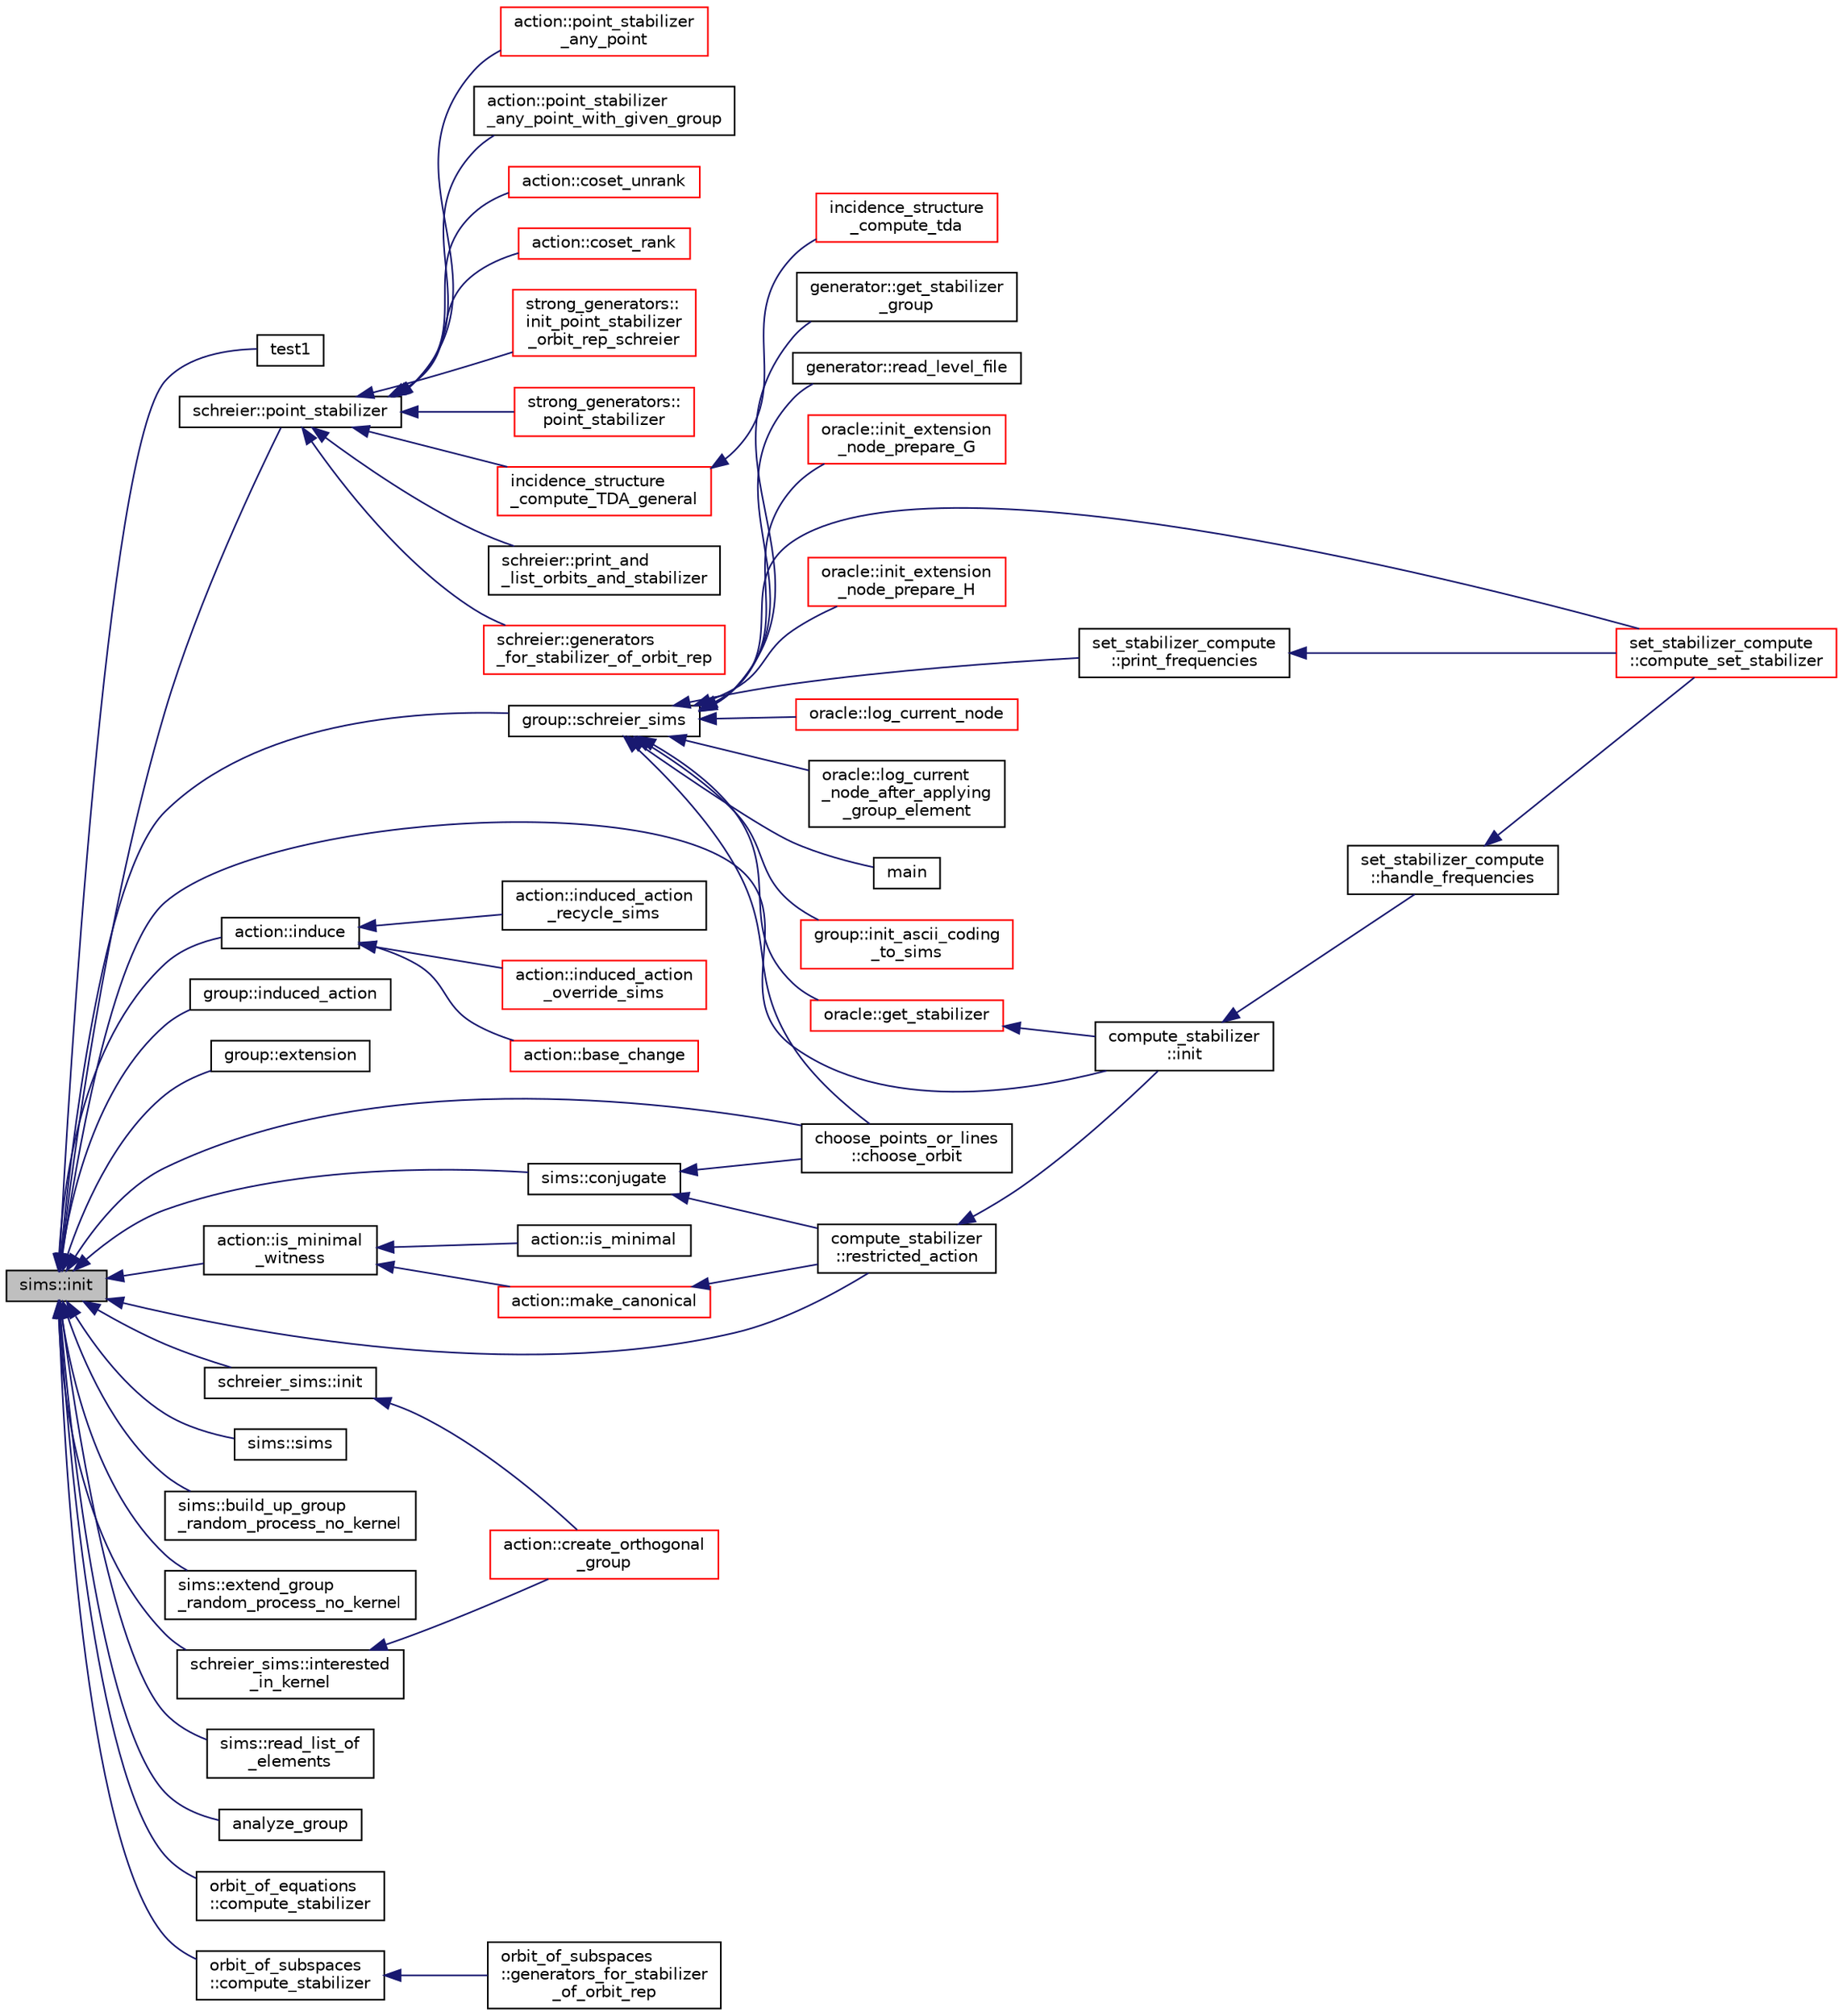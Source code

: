 digraph "sims::init"
{
  edge [fontname="Helvetica",fontsize="10",labelfontname="Helvetica",labelfontsize="10"];
  node [fontname="Helvetica",fontsize="10",shape=record];
  rankdir="LR";
  Node5673 [label="sims::init",height=0.2,width=0.4,color="black", fillcolor="grey75", style="filled", fontcolor="black"];
  Node5673 -> Node5674 [dir="back",color="midnightblue",fontsize="10",style="solid",fontname="Helvetica"];
  Node5674 [label="test1",height=0.2,width=0.4,color="black", fillcolor="white", style="filled",URL="$d9/db0/factor__space_8_c.html#ae2a201e46836d85cb2c5579a837b641a"];
  Node5673 -> Node5675 [dir="back",color="midnightblue",fontsize="10",style="solid",fontname="Helvetica"];
  Node5675 [label="schreier::point_stabilizer",height=0.2,width=0.4,color="black", fillcolor="white", style="filled",URL="$d3/dd6/classschreier.html#a976a31dfe3238284d96fc200532c7077"];
  Node5675 -> Node5676 [dir="back",color="midnightblue",fontsize="10",style="solid",fontname="Helvetica"];
  Node5676 [label="incidence_structure\l_compute_TDA_general",height=0.2,width=0.4,color="red", fillcolor="white", style="filled",URL="$df/d74/tl__geometry_8h.html#a21ab759f6e646f3fe703c17f39361448"];
  Node5676 -> Node5677 [dir="back",color="midnightblue",fontsize="10",style="solid",fontname="Helvetica"];
  Node5677 [label="incidence_structure\l_compute_tda",height=0.2,width=0.4,color="red", fillcolor="white", style="filled",URL="$df/d74/tl__geometry_8h.html#ab3a7584f120bbaf752a5bd831d3ebf72"];
  Node5675 -> Node5681 [dir="back",color="midnightblue",fontsize="10",style="solid",fontname="Helvetica"];
  Node5681 [label="schreier::print_and\l_list_orbits_and_stabilizer",height=0.2,width=0.4,color="black", fillcolor="white", style="filled",URL="$d3/dd6/classschreier.html#ad6b4fa4094b8c359f67b73fa73d7a159"];
  Node5675 -> Node5682 [dir="back",color="midnightblue",fontsize="10",style="solid",fontname="Helvetica"];
  Node5682 [label="schreier::generators\l_for_stabilizer_of_orbit_rep",height=0.2,width=0.4,color="red", fillcolor="white", style="filled",URL="$d3/dd6/classschreier.html#afd6fcc50900894e183d838f09e840da6"];
  Node5675 -> Node5696 [dir="back",color="midnightblue",fontsize="10",style="solid",fontname="Helvetica"];
  Node5696 [label="action::point_stabilizer\l_any_point",height=0.2,width=0.4,color="red", fillcolor="white", style="filled",URL="$d2/d86/classaction.html#a32ab18e3be9f4412d340ee94de405c13"];
  Node5675 -> Node5698 [dir="back",color="midnightblue",fontsize="10",style="solid",fontname="Helvetica"];
  Node5698 [label="action::point_stabilizer\l_any_point_with_given_group",height=0.2,width=0.4,color="black", fillcolor="white", style="filled",URL="$d2/d86/classaction.html#a4892e0399ba1be9d5f0aae001f18d663"];
  Node5675 -> Node5699 [dir="back",color="midnightblue",fontsize="10",style="solid",fontname="Helvetica"];
  Node5699 [label="action::coset_unrank",height=0.2,width=0.4,color="red", fillcolor="white", style="filled",URL="$d2/d86/classaction.html#aeabf488f671d4e77a8a892eb58d82b34"];
  Node5675 -> Node5728 [dir="back",color="midnightblue",fontsize="10",style="solid",fontname="Helvetica"];
  Node5728 [label="action::coset_rank",height=0.2,width=0.4,color="red", fillcolor="white", style="filled",URL="$d2/d86/classaction.html#a5757c5b9562366be88526cc943c015e0"];
  Node5675 -> Node5732 [dir="back",color="midnightblue",fontsize="10",style="solid",fontname="Helvetica"];
  Node5732 [label="strong_generators::\linit_point_stabilizer\l_orbit_rep_schreier",height=0.2,width=0.4,color="red", fillcolor="white", style="filled",URL="$dc/d09/classstrong__generators.html#abca7016c4618063c8c65a62c4ca889b9"];
  Node5675 -> Node5734 [dir="back",color="midnightblue",fontsize="10",style="solid",fontname="Helvetica"];
  Node5734 [label="strong_generators::\lpoint_stabilizer",height=0.2,width=0.4,color="red", fillcolor="white", style="filled",URL="$dc/d09/classstrong__generators.html#ad7ce398640e75836a6a4dde4e305e9e0"];
  Node5673 -> Node5741 [dir="back",color="midnightblue",fontsize="10",style="solid",fontname="Helvetica"];
  Node5741 [label="group::schreier_sims",height=0.2,width=0.4,color="black", fillcolor="white", style="filled",URL="$d1/db7/classgroup.html#a224ed784f302897ca0c0e578446afa08"];
  Node5741 -> Node5742 [dir="back",color="midnightblue",fontsize="10",style="solid",fontname="Helvetica"];
  Node5742 [label="main",height=0.2,width=0.4,color="black", fillcolor="white", style="filled",URL="$d0/dfc/transpose_8_c.html#a217dbf8b442f20279ea00b898af96f52"];
  Node5741 -> Node5743 [dir="back",color="midnightblue",fontsize="10",style="solid",fontname="Helvetica"];
  Node5743 [label="group::init_ascii_coding\l_to_sims",height=0.2,width=0.4,color="red", fillcolor="white", style="filled",URL="$d1/db7/classgroup.html#ac868c381717192f1a8f0ece1158a3cb5"];
  Node5741 -> Node5745 [dir="back",color="midnightblue",fontsize="10",style="solid",fontname="Helvetica"];
  Node5745 [label="set_stabilizer_compute\l::compute_set_stabilizer",height=0.2,width=0.4,color="red", fillcolor="white", style="filled",URL="$d8/dc6/classset__stabilizer__compute.html#ad4f92074322e98c7cd0ed5d4f8486b76"];
  Node5741 -> Node5753 [dir="back",color="midnightblue",fontsize="10",style="solid",fontname="Helvetica"];
  Node5753 [label="set_stabilizer_compute\l::print_frequencies",height=0.2,width=0.4,color="black", fillcolor="white", style="filled",URL="$d8/dc6/classset__stabilizer__compute.html#aaa16ded0007c24b61d16b8ba65c51283"];
  Node5753 -> Node5745 [dir="back",color="midnightblue",fontsize="10",style="solid",fontname="Helvetica"];
  Node5741 -> Node5754 [dir="back",color="midnightblue",fontsize="10",style="solid",fontname="Helvetica"];
  Node5754 [label="generator::get_stabilizer\l_group",height=0.2,width=0.4,color="black", fillcolor="white", style="filled",URL="$d7/d73/classgenerator.html#a1a1ffde2c62084e556850b8142a9152c"];
  Node5741 -> Node5755 [dir="back",color="midnightblue",fontsize="10",style="solid",fontname="Helvetica"];
  Node5755 [label="generator::read_level_file",height=0.2,width=0.4,color="black", fillcolor="white", style="filled",URL="$d7/d73/classgenerator.html#a2f706a252cb52357a8c214972a50c994"];
  Node5741 -> Node5756 [dir="back",color="midnightblue",fontsize="10",style="solid",fontname="Helvetica"];
  Node5756 [label="oracle::init_extension\l_node_prepare_G",height=0.2,width=0.4,color="red", fillcolor="white", style="filled",URL="$d7/da7/classoracle.html#afa9983d0c22028563d6a6b812c888b32"];
  Node5741 -> Node5808 [dir="back",color="midnightblue",fontsize="10",style="solid",fontname="Helvetica"];
  Node5808 [label="oracle::init_extension\l_node_prepare_H",height=0.2,width=0.4,color="red", fillcolor="white", style="filled",URL="$d7/da7/classoracle.html#a6a121e9674bbd011685430a95dbc1b77"];
  Node5741 -> Node5809 [dir="back",color="midnightblue",fontsize="10",style="solid",fontname="Helvetica"];
  Node5809 [label="oracle::get_stabilizer",height=0.2,width=0.4,color="red", fillcolor="white", style="filled",URL="$d7/da7/classoracle.html#a66344906577c7688e2e5f3d0c5748d2c"];
  Node5809 -> Node5811 [dir="back",color="midnightblue",fontsize="10",style="solid",fontname="Helvetica"];
  Node5811 [label="compute_stabilizer\l::init",height=0.2,width=0.4,color="black", fillcolor="white", style="filled",URL="$d8/d30/classcompute__stabilizer.html#a36a1729430f317a65559220a8206a7d7"];
  Node5811 -> Node5812 [dir="back",color="midnightblue",fontsize="10",style="solid",fontname="Helvetica"];
  Node5812 [label="set_stabilizer_compute\l::handle_frequencies",height=0.2,width=0.4,color="black", fillcolor="white", style="filled",URL="$d8/dc6/classset__stabilizer__compute.html#a247c31bc3f19f22dadbfd7607cbaaa78"];
  Node5812 -> Node5745 [dir="back",color="midnightblue",fontsize="10",style="solid",fontname="Helvetica"];
  Node5741 -> Node5813 [dir="back",color="midnightblue",fontsize="10",style="solid",fontname="Helvetica"];
  Node5813 [label="oracle::log_current_node",height=0.2,width=0.4,color="red", fillcolor="white", style="filled",URL="$d7/da7/classoracle.html#a51f9cd387e52812e9a67f4d9cfcca603"];
  Node5741 -> Node5822 [dir="back",color="midnightblue",fontsize="10",style="solid",fontname="Helvetica"];
  Node5822 [label="oracle::log_current\l_node_after_applying\l_group_element",height=0.2,width=0.4,color="black", fillcolor="white", style="filled",URL="$d7/da7/classoracle.html#a83654fe90c42572ee993416b5d1c4cb5"];
  Node5741 -> Node5823 [dir="back",color="midnightblue",fontsize="10",style="solid",fontname="Helvetica"];
  Node5823 [label="choose_points_or_lines\l::choose_orbit",height=0.2,width=0.4,color="black", fillcolor="white", style="filled",URL="$d6/d75/classchoose__points__or__lines.html#a17def7dc2b9407b483d887fb24fab74d"];
  Node5673 -> Node5824 [dir="back",color="midnightblue",fontsize="10",style="solid",fontname="Helvetica"];
  Node5824 [label="group::induced_action",height=0.2,width=0.4,color="black", fillcolor="white", style="filled",URL="$d1/db7/classgroup.html#af6664c64704eb397874f42ed1ac7fed1"];
  Node5673 -> Node5825 [dir="back",color="midnightblue",fontsize="10",style="solid",fontname="Helvetica"];
  Node5825 [label="group::extension",height=0.2,width=0.4,color="black", fillcolor="white", style="filled",URL="$d1/db7/classgroup.html#a798cd01cad4d5616b67fa456b8b04008"];
  Node5673 -> Node5826 [dir="back",color="midnightblue",fontsize="10",style="solid",fontname="Helvetica"];
  Node5826 [label="action::induce",height=0.2,width=0.4,color="black", fillcolor="white", style="filled",URL="$d2/d86/classaction.html#a32012836490e544a15fb4596b90cb07b"];
  Node5826 -> Node5827 [dir="back",color="midnightblue",fontsize="10",style="solid",fontname="Helvetica"];
  Node5827 [label="action::induced_action\l_recycle_sims",height=0.2,width=0.4,color="black", fillcolor="white", style="filled",URL="$d2/d86/classaction.html#a3e74edeb058083aa57a8b31cb28ab88c"];
  Node5826 -> Node5828 [dir="back",color="midnightblue",fontsize="10",style="solid",fontname="Helvetica"];
  Node5828 [label="action::induced_action\l_override_sims",height=0.2,width=0.4,color="red", fillcolor="white", style="filled",URL="$d2/d86/classaction.html#ac8cc7d4543f6ef75a04777bd82ca244b"];
  Node5826 -> Node5914 [dir="back",color="midnightblue",fontsize="10",style="solid",fontname="Helvetica"];
  Node5914 [label="action::base_change",height=0.2,width=0.4,color="red", fillcolor="white", style="filled",URL="$d2/d86/classaction.html#a1cab1a81da804692affaf9b7060c90f6"];
  Node5673 -> Node5917 [dir="back",color="midnightblue",fontsize="10",style="solid",fontname="Helvetica"];
  Node5917 [label="action::is_minimal\l_witness",height=0.2,width=0.4,color="black", fillcolor="white", style="filled",URL="$d2/d86/classaction.html#aabf5ea4227f124eac2badc5d5225e220"];
  Node5917 -> Node5918 [dir="back",color="midnightblue",fontsize="10",style="solid",fontname="Helvetica"];
  Node5918 [label="action::is_minimal",height=0.2,width=0.4,color="black", fillcolor="white", style="filled",URL="$d2/d86/classaction.html#a1905e4012d6352a0337f6ee25ef3a875"];
  Node5917 -> Node5919 [dir="back",color="midnightblue",fontsize="10",style="solid",fontname="Helvetica"];
  Node5919 [label="action::make_canonical",height=0.2,width=0.4,color="red", fillcolor="white", style="filled",URL="$d2/d86/classaction.html#ae20ff0b8d092d2eddf9b661fb8821fd2"];
  Node5919 -> Node5878 [dir="back",color="midnightblue",fontsize="10",style="solid",fontname="Helvetica"];
  Node5878 [label="compute_stabilizer\l::restricted_action",height=0.2,width=0.4,color="black", fillcolor="white", style="filled",URL="$d8/d30/classcompute__stabilizer.html#a895df470da0ac14f812c3c4b6f2280b9"];
  Node5878 -> Node5811 [dir="back",color="midnightblue",fontsize="10",style="solid",fontname="Helvetica"];
  Node5673 -> Node5925 [dir="back",color="midnightblue",fontsize="10",style="solid",fontname="Helvetica"];
  Node5925 [label="schreier_sims::init",height=0.2,width=0.4,color="black", fillcolor="white", style="filled",URL="$d0/da8/classschreier__sims.html#a360464a9d986401870264e415f132c67"];
  Node5925 -> Node5926 [dir="back",color="midnightblue",fontsize="10",style="solid",fontname="Helvetica"];
  Node5926 [label="action::create_orthogonal\l_group",height=0.2,width=0.4,color="red", fillcolor="white", style="filled",URL="$d2/d86/classaction.html#a9ec9857e52b35c91c52964a1c5701128"];
  Node5673 -> Node5935 [dir="back",color="midnightblue",fontsize="10",style="solid",fontname="Helvetica"];
  Node5935 [label="schreier_sims::interested\l_in_kernel",height=0.2,width=0.4,color="black", fillcolor="white", style="filled",URL="$d0/da8/classschreier__sims.html#ae16c57c3e24bb0c2d2d5c8d8e73e4b95"];
  Node5935 -> Node5926 [dir="back",color="midnightblue",fontsize="10",style="solid",fontname="Helvetica"];
  Node5673 -> Node5936 [dir="back",color="midnightblue",fontsize="10",style="solid",fontname="Helvetica"];
  Node5936 [label="sims::sims",height=0.2,width=0.4,color="black", fillcolor="white", style="filled",URL="$d9/df3/classsims.html#a2eada2ad0e325eabb600f63769400b27"];
  Node5673 -> Node5937 [dir="back",color="midnightblue",fontsize="10",style="solid",fontname="Helvetica"];
  Node5937 [label="sims::build_up_group\l_random_process_no_kernel",height=0.2,width=0.4,color="black", fillcolor="white", style="filled",URL="$d9/df3/classsims.html#a33747471a3e1ebdee59aff4edde62669"];
  Node5673 -> Node5938 [dir="back",color="midnightblue",fontsize="10",style="solid",fontname="Helvetica"];
  Node5938 [label="sims::extend_group\l_random_process_no_kernel",height=0.2,width=0.4,color="black", fillcolor="white", style="filled",URL="$d9/df3/classsims.html#a20958fd83e43b33c009e873b9df2fa11"];
  Node5673 -> Node5939 [dir="back",color="midnightblue",fontsize="10",style="solid",fontname="Helvetica"];
  Node5939 [label="sims::conjugate",height=0.2,width=0.4,color="black", fillcolor="white", style="filled",URL="$d9/df3/classsims.html#ae5fdcadcb51929b4f5c02347384d8b8d"];
  Node5939 -> Node5878 [dir="back",color="midnightblue",fontsize="10",style="solid",fontname="Helvetica"];
  Node5939 -> Node5823 [dir="back",color="midnightblue",fontsize="10",style="solid",fontname="Helvetica"];
  Node5673 -> Node5940 [dir="back",color="midnightblue",fontsize="10",style="solid",fontname="Helvetica"];
  Node5940 [label="sims::read_list_of\l_elements",height=0.2,width=0.4,color="black", fillcolor="white", style="filled",URL="$d9/df3/classsims.html#ab7bb352911a48cf5c83b943be651f747"];
  Node5673 -> Node5811 [dir="back",color="midnightblue",fontsize="10",style="solid",fontname="Helvetica"];
  Node5673 -> Node5878 [dir="back",color="midnightblue",fontsize="10",style="solid",fontname="Helvetica"];
  Node5673 -> Node5941 [dir="back",color="midnightblue",fontsize="10",style="solid",fontname="Helvetica"];
  Node5941 [label="analyze_group",height=0.2,width=0.4,color="black", fillcolor="white", style="filled",URL="$d0/d76/tl__algebra__and__number__theory_8h.html#acc445ef9d19e7fe78fbe1a057328958e"];
  Node5673 -> Node5823 [dir="back",color="midnightblue",fontsize="10",style="solid",fontname="Helvetica"];
  Node5673 -> Node5942 [dir="back",color="midnightblue",fontsize="10",style="solid",fontname="Helvetica"];
  Node5942 [label="orbit_of_equations\l::compute_stabilizer",height=0.2,width=0.4,color="black", fillcolor="white", style="filled",URL="$dd/d23/classorbit__of__equations.html#ae91b1fc7aaed29d4cd3ece65d39eb300"];
  Node5673 -> Node5943 [dir="back",color="midnightblue",fontsize="10",style="solid",fontname="Helvetica"];
  Node5943 [label="orbit_of_subspaces\l::compute_stabilizer",height=0.2,width=0.4,color="black", fillcolor="white", style="filled",URL="$d5/d64/classorbit__of__subspaces.html#a417479ac6c67e0a70ccd873212f504a9"];
  Node5943 -> Node5944 [dir="back",color="midnightblue",fontsize="10",style="solid",fontname="Helvetica"];
  Node5944 [label="orbit_of_subspaces\l::generators_for_stabilizer\l_of_orbit_rep",height=0.2,width=0.4,color="black", fillcolor="white", style="filled",URL="$d5/d64/classorbit__of__subspaces.html#a79caaec8e5a402678982e3eb29ca7053"];
}
